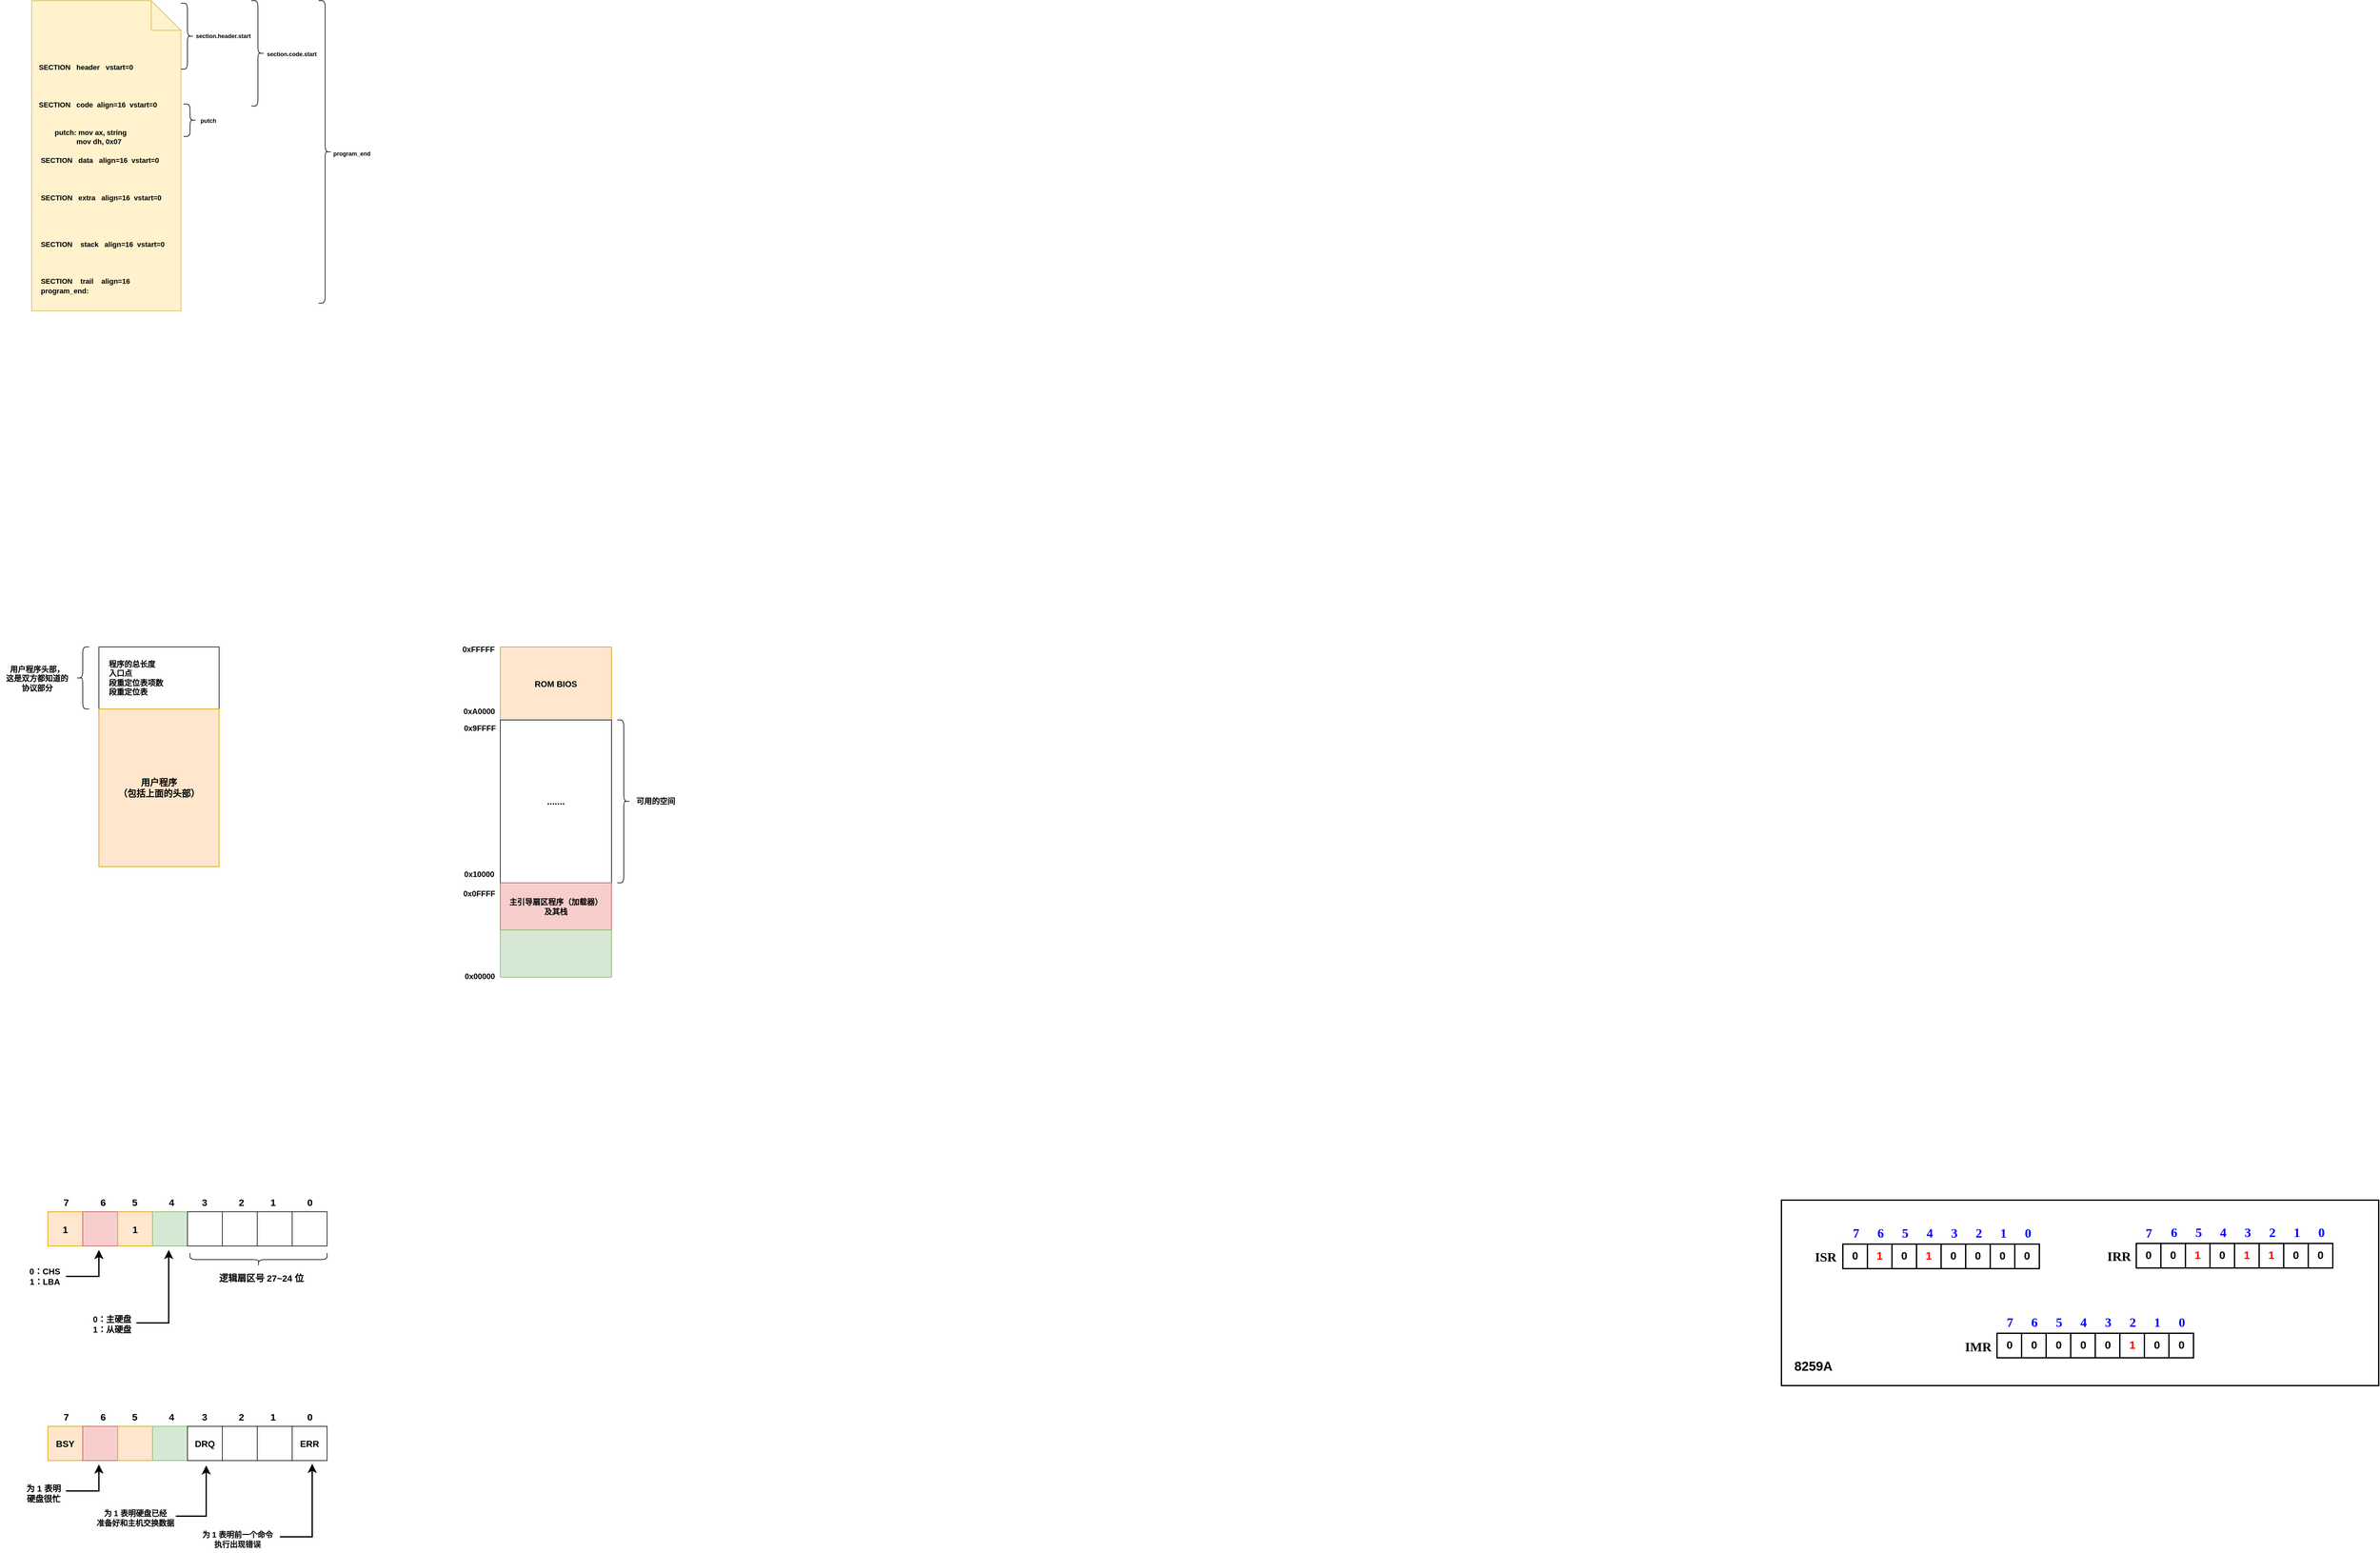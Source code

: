 <mxfile version="21.2.8" type="device">
  <diagram name="第 1 页" id="Pwoi8b4oFiyhX782Uqtp">
    <mxGraphModel dx="1105" dy="654" grid="0" gridSize="10" guides="1" tooltips="1" connect="1" arrows="1" fold="1" page="1" pageScale="1" pageWidth="5300" pageHeight="6000" math="0" shadow="0">
      <root>
        <mxCell id="0" />
        <mxCell id="1" parent="0" />
        <mxCell id="eU7qqHYA3062BNWfoqlt-1" value="&lt;b style=&quot;font-size: 11px;&quot;&gt;&lt;font style=&quot;font-size: 11px;&quot;&gt;&lt;br&gt;&amp;nbsp; &amp;nbsp; &amp;nbsp; &amp;nbsp;&lt;br&gt;&lt;br&gt;&amp;nbsp; &amp;nbsp;SECTION&amp;nbsp; &amp;nbsp;header&amp;nbsp; &amp;nbsp;vstart=0&lt;br&gt;&lt;br&gt;&amp;nbsp; &amp;nbsp; &amp;nbsp; &amp;nbsp; &amp;nbsp; &amp;nbsp; &amp;nbsp; &amp;nbsp; &amp;nbsp; &amp;nbsp; &amp;nbsp;&lt;br&gt;&lt;br&gt;&amp;nbsp; &amp;nbsp;SECTION&amp;nbsp; &amp;nbsp;code&amp;nbsp; align=16&amp;nbsp; vstart=0&amp;nbsp;&amp;nbsp;&lt;br&gt;&lt;br&gt;&amp;nbsp; &amp;nbsp;  &lt;br&gt; &amp;nbsp; &amp;nbsp; &amp;nbsp; &amp;nbsp; &amp;nbsp; &amp;nbsp;putch: mov ax, string&lt;br&gt;&amp;nbsp; &amp;nbsp; &amp;nbsp; &amp;nbsp; &amp;nbsp; &amp;nbsp; &amp;nbsp; &amp;nbsp; &amp;nbsp; &amp;nbsp; &amp;nbsp; mov dh, 0x07&lt;br&gt;&lt;br&gt;&amp;nbsp; &amp;nbsp; SECTION&amp;nbsp; &amp;nbsp;data&amp;nbsp; &amp;nbsp;align=16&amp;nbsp; vstart=0&lt;br&gt;&lt;br&gt;&lt;br&gt;&lt;br&gt;&amp;nbsp; &amp;nbsp; SECTION&amp;nbsp; &amp;nbsp;extra&amp;nbsp; &amp;nbsp;align=16&amp;nbsp; vstart=0&lt;br style=&quot;border-color: var(--border-color);&quot;&gt; &lt;br&gt; &amp;nbsp; &amp;nbsp;&lt;br&gt;&lt;br&gt;&lt;/font&gt;&lt;/b&gt;&lt;span style=&quot;white-space: pre; font-size: 11px;&quot;&gt;&lt;b&gt;&lt;font style=&quot;font-size: 11px;&quot;&gt;&lt;br&gt;    SECTION    stack   align=16  vstart=0&lt;br&gt; &lt;br&gt;&lt;br&gt;&lt;br&gt;    SECTION    trail    align=16&lt;br&gt;    program_end:&lt;/font&gt;&lt;/b&gt;&lt;br&gt;&lt;/span&gt;" style="shape=note2;boundedLbl=1;whiteSpace=wrap;html=1;size=46;verticalAlign=top;align=left;fillColor=#fff2cc;strokeColor=#d6b656;" parent="1" vertex="1">
          <mxGeometry x="238" y="171" width="231" height="480" as="geometry" />
        </mxCell>
        <mxCell id="eU7qqHYA3062BNWfoqlt-5" value="&lt;b&gt;&lt;font style=&quot;font-size: 9px;&quot;&gt;section.header.start&lt;/font&gt;&lt;/b&gt;" style="text;html=1;align=center;verticalAlign=middle;resizable=0;points=[];autosize=1;strokeColor=none;fillColor=none;" parent="1" vertex="1">
          <mxGeometry x="482" y="212" width="103" height="26" as="geometry" />
        </mxCell>
        <mxCell id="eU7qqHYA3062BNWfoqlt-8" value="&lt;b&gt;&lt;font style=&quot;font-size: 9px;&quot;&gt;section.code.start&lt;/font&gt;&lt;/b&gt;" style="text;html=1;align=center;verticalAlign=middle;resizable=0;points=[];autosize=1;strokeColor=none;fillColor=none;" parent="1" vertex="1">
          <mxGeometry x="592" y="240" width="95" height="26" as="geometry" />
        </mxCell>
        <mxCell id="eU7qqHYA3062BNWfoqlt-10" value="" style="shape=curlyBracket;whiteSpace=wrap;html=1;rounded=1;flipH=1;labelPosition=right;verticalLabelPosition=middle;align=left;verticalAlign=middle;" parent="1" vertex="1">
          <mxGeometry x="469" y="175" width="20" height="102" as="geometry" />
        </mxCell>
        <mxCell id="eU7qqHYA3062BNWfoqlt-11" value="" style="shape=curlyBracket;whiteSpace=wrap;html=1;rounded=1;flipH=1;labelPosition=right;verticalLabelPosition=middle;align=left;verticalAlign=middle;" parent="1" vertex="1">
          <mxGeometry x="578" y="171" width="20" height="163" as="geometry" />
        </mxCell>
        <mxCell id="eU7qqHYA3062BNWfoqlt-13" value="" style="shape=curlyBracket;whiteSpace=wrap;html=1;rounded=1;flipH=1;labelPosition=right;verticalLabelPosition=middle;align=left;verticalAlign=middle;" parent="1" vertex="1">
          <mxGeometry x="473" y="331" width="20" height="50" as="geometry" />
        </mxCell>
        <mxCell id="eU7qqHYA3062BNWfoqlt-14" value="&lt;b&gt;&lt;font style=&quot;font-size: 9px;&quot;&gt;putch&lt;/font&gt;&lt;/b&gt;" style="text;html=1;align=center;verticalAlign=middle;resizable=0;points=[];autosize=1;strokeColor=none;fillColor=none;" parent="1" vertex="1">
          <mxGeometry x="489" y="343" width="43" height="26" as="geometry" />
        </mxCell>
        <mxCell id="eU7qqHYA3062BNWfoqlt-15" value="" style="shape=curlyBracket;whiteSpace=wrap;html=1;rounded=1;flipH=1;labelPosition=right;verticalLabelPosition=middle;align=left;verticalAlign=middle;" parent="1" vertex="1">
          <mxGeometry x="682" y="171" width="20" height="468" as="geometry" />
        </mxCell>
        <mxCell id="eU7qqHYA3062BNWfoqlt-17" value="&lt;font style=&quot;font-size: 9px;&quot;&gt;&lt;b&gt;program_end&lt;/b&gt;&lt;/font&gt;" style="text;html=1;align=center;verticalAlign=middle;resizable=0;points=[];autosize=1;strokeColor=none;fillColor=none;" parent="1" vertex="1">
          <mxGeometry x="695" y="393.5" width="76" height="26" as="geometry" />
        </mxCell>
        <mxCell id="n-hH0kZuh-ACeAebBSYg-1" value="&lt;b&gt;&amp;nbsp; &amp;nbsp; 程序的总长度&lt;br&gt;&amp;nbsp; &amp;nbsp; 入口点&lt;br&gt;&amp;nbsp; &amp;nbsp; 段重定位表项数&lt;br&gt;&amp;nbsp; &amp;nbsp; 段重定位表&lt;/b&gt;" style="rounded=0;whiteSpace=wrap;html=1;align=left;" parent="1" vertex="1">
          <mxGeometry x="342" y="1171" width="186" height="96" as="geometry" />
        </mxCell>
        <mxCell id="n-hH0kZuh-ACeAebBSYg-2" value="&lt;b&gt;&lt;font style=&quot;font-size: 14px;&quot;&gt;用户程序&lt;br&gt;（包括上面的头部）&lt;/font&gt;&lt;/b&gt;" style="rounded=0;whiteSpace=wrap;html=1;fillColor=#ffe6cc;strokeColor=#d79b00;" parent="1" vertex="1">
          <mxGeometry x="342" y="1267" width="186" height="244" as="geometry" />
        </mxCell>
        <mxCell id="n-hH0kZuh-ACeAebBSYg-3" value="" style="shape=curlyBracket;whiteSpace=wrap;html=1;rounded=1;labelPosition=left;verticalLabelPosition=middle;align=right;verticalAlign=middle;" parent="1" vertex="1">
          <mxGeometry x="307" y="1171" width="20" height="96" as="geometry" />
        </mxCell>
        <mxCell id="n-hH0kZuh-ACeAebBSYg-4" value="&lt;b&gt;&lt;font face=&quot;Lucida Console&quot;&gt;用户程序头部，&lt;br&gt;这是双方都知道的&lt;br&gt;协议部分&lt;/font&gt;&lt;/b&gt;" style="text;html=1;align=center;verticalAlign=middle;resizable=0;points=[];autosize=1;strokeColor=none;fillColor=none;" parent="1" vertex="1">
          <mxGeometry x="189" y="1190.5" width="114" height="58" as="geometry" />
        </mxCell>
        <mxCell id="n-hH0kZuh-ACeAebBSYg-5" value="&lt;b&gt;&lt;font style=&quot;font-size: 13px;&quot;&gt;ROM BIOS&lt;/font&gt;&lt;/b&gt;" style="rounded=0;whiteSpace=wrap;html=1;fillColor=#ffe6cc;strokeColor=#d79b00;" parent="1" vertex="1">
          <mxGeometry x="963" y="1171" width="172" height="113" as="geometry" />
        </mxCell>
        <mxCell id="n-hH0kZuh-ACeAebBSYg-6" value="&lt;b&gt;&lt;font style=&quot;font-size: 14px;&quot;&gt;.......&lt;/font&gt;&lt;/b&gt;" style="rounded=0;whiteSpace=wrap;html=1;" parent="1" vertex="1">
          <mxGeometry x="963" y="1284" width="172" height="252" as="geometry" />
        </mxCell>
        <mxCell id="n-hH0kZuh-ACeAebBSYg-7" value="&lt;b&gt;主引导扇区程序（加载器）&lt;br&gt;及其栈&lt;/b&gt;" style="rounded=0;whiteSpace=wrap;html=1;fillColor=#f8cecc;strokeColor=#b85450;" parent="1" vertex="1">
          <mxGeometry x="963" y="1536" width="172" height="73" as="geometry" />
        </mxCell>
        <mxCell id="n-hH0kZuh-ACeAebBSYg-8" value="" style="rounded=0;whiteSpace=wrap;html=1;fillColor=#d5e8d4;strokeColor=#82b366;" parent="1" vertex="1">
          <mxGeometry x="963" y="1609" width="172" height="73" as="geometry" />
        </mxCell>
        <mxCell id="n-hH0kZuh-ACeAebBSYg-9" value="&lt;b&gt;0x00000&lt;/b&gt;" style="text;html=1;align=center;verticalAlign=middle;resizable=0;points=[];autosize=1;strokeColor=none;fillColor=none;" parent="1" vertex="1">
          <mxGeometry x="898" y="1668" width="65" height="26" as="geometry" />
        </mxCell>
        <mxCell id="n-hH0kZuh-ACeAebBSYg-10" value="&lt;b&gt;0x0FFFF&lt;/b&gt;" style="text;html=1;align=center;verticalAlign=middle;resizable=0;points=[];autosize=1;strokeColor=none;fillColor=none;" parent="1" vertex="1">
          <mxGeometry x="896" y="1540" width="67" height="26" as="geometry" />
        </mxCell>
        <mxCell id="n-hH0kZuh-ACeAebBSYg-11" value="" style="shape=curlyBracket;whiteSpace=wrap;html=1;rounded=1;flipH=1;labelPosition=right;verticalLabelPosition=middle;align=left;verticalAlign=middle;" parent="1" vertex="1">
          <mxGeometry x="1144" y="1284" width="20" height="252" as="geometry" />
        </mxCell>
        <mxCell id="n-hH0kZuh-ACeAebBSYg-13" value="&lt;b&gt;可用的空间&lt;/b&gt;" style="text;html=1;align=center;verticalAlign=middle;resizable=0;points=[];autosize=1;strokeColor=none;fillColor=none;" parent="1" vertex="1">
          <mxGeometry x="1164" y="1397" width="78" height="26" as="geometry" />
        </mxCell>
        <mxCell id="n-hH0kZuh-ACeAebBSYg-14" value="&lt;b&gt;0x10000&lt;/b&gt;" style="text;html=1;align=center;verticalAlign=middle;resizable=0;points=[];autosize=1;strokeColor=none;fillColor=none;" parent="1" vertex="1">
          <mxGeometry x="897" y="1510" width="65" height="26" as="geometry" />
        </mxCell>
        <mxCell id="n-hH0kZuh-ACeAebBSYg-15" value="&lt;b&gt;0x9FFFF&lt;/b&gt;" style="text;html=1;align=center;verticalAlign=middle;resizable=0;points=[];autosize=1;strokeColor=none;fillColor=none;" parent="1" vertex="1">
          <mxGeometry x="897" y="1284" width="67" height="26" as="geometry" />
        </mxCell>
        <mxCell id="n-hH0kZuh-ACeAebBSYg-16" value="&lt;b&gt;0xA0000&lt;/b&gt;" style="text;html=1;align=center;verticalAlign=middle;resizable=0;points=[];autosize=1;strokeColor=none;fillColor=none;" parent="1" vertex="1">
          <mxGeometry x="896" y="1258" width="67" height="26" as="geometry" />
        </mxCell>
        <mxCell id="n-hH0kZuh-ACeAebBSYg-17" value="&lt;b&gt;0xFFFFF&lt;/b&gt;" style="text;html=1;align=center;verticalAlign=middle;resizable=0;points=[];autosize=1;strokeColor=none;fillColor=none;" parent="1" vertex="1">
          <mxGeometry x="895" y="1162" width="68" height="26" as="geometry" />
        </mxCell>
        <mxCell id="fDIzVZO8pv_HRBV_HdrS-1" value="&lt;font style=&quot;font-size: 15px;&quot;&gt;&lt;b&gt;1&lt;/b&gt;&lt;/font&gt;" style="rounded=0;whiteSpace=wrap;html=1;fillColor=#ffe6cc;strokeColor=#d79b00;" parent="1" vertex="1">
          <mxGeometry x="263" y="2045" width="54" height="53" as="geometry" />
        </mxCell>
        <mxCell id="fDIzVZO8pv_HRBV_HdrS-2" value="" style="rounded=0;whiteSpace=wrap;html=1;fillColor=#f8cecc;strokeColor=#b85450;" parent="1" vertex="1">
          <mxGeometry x="317" y="2045" width="54" height="53" as="geometry" />
        </mxCell>
        <mxCell id="fDIzVZO8pv_HRBV_HdrS-3" value="&lt;font style=&quot;font-size: 15px;&quot;&gt;&lt;b&gt;1&lt;/b&gt;&lt;/font&gt;" style="rounded=0;whiteSpace=wrap;html=1;fillColor=#ffe6cc;strokeColor=#d79b00;" parent="1" vertex="1">
          <mxGeometry x="371" y="2045" width="54" height="53" as="geometry" />
        </mxCell>
        <mxCell id="fDIzVZO8pv_HRBV_HdrS-4" value="" style="rounded=0;whiteSpace=wrap;html=1;fillColor=#d5e8d4;strokeColor=#82b366;" parent="1" vertex="1">
          <mxGeometry x="425" y="2045" width="54" height="53" as="geometry" />
        </mxCell>
        <mxCell id="fDIzVZO8pv_HRBV_HdrS-5" value="" style="rounded=0;whiteSpace=wrap;html=1;" parent="1" vertex="1">
          <mxGeometry x="479" y="2045" width="54" height="53" as="geometry" />
        </mxCell>
        <mxCell id="fDIzVZO8pv_HRBV_HdrS-6" value="" style="rounded=0;whiteSpace=wrap;html=1;" parent="1" vertex="1">
          <mxGeometry x="533" y="2045" width="54" height="53" as="geometry" />
        </mxCell>
        <mxCell id="fDIzVZO8pv_HRBV_HdrS-7" value="" style="rounded=0;whiteSpace=wrap;html=1;" parent="1" vertex="1">
          <mxGeometry x="587" y="2045" width="54" height="53" as="geometry" />
        </mxCell>
        <mxCell id="fDIzVZO8pv_HRBV_HdrS-8" value="" style="rounded=0;whiteSpace=wrap;html=1;" parent="1" vertex="1">
          <mxGeometry x="641" y="2045" width="54" height="53" as="geometry" />
        </mxCell>
        <mxCell id="fDIzVZO8pv_HRBV_HdrS-9" value="&lt;b&gt;&lt;font style=&quot;font-size: 15px;&quot;&gt;0&lt;/font&gt;&lt;/b&gt;" style="text;html=1;align=center;verticalAlign=middle;resizable=0;points=[];autosize=1;strokeColor=none;fillColor=none;" parent="1" vertex="1">
          <mxGeometry x="655" y="2015" width="26" height="30" as="geometry" />
        </mxCell>
        <mxCell id="fDIzVZO8pv_HRBV_HdrS-10" value="&lt;b&gt;&lt;font style=&quot;font-size: 15px;&quot;&gt;1&lt;/font&gt;&lt;/b&gt;" style="text;html=1;align=center;verticalAlign=middle;resizable=0;points=[];autosize=1;strokeColor=none;fillColor=none;" parent="1" vertex="1">
          <mxGeometry x="598" y="2015" width="26" height="30" as="geometry" />
        </mxCell>
        <mxCell id="fDIzVZO8pv_HRBV_HdrS-11" value="&lt;b&gt;&lt;font style=&quot;font-size: 15px;&quot;&gt;2&lt;/font&gt;&lt;/b&gt;" style="text;html=1;align=center;verticalAlign=middle;resizable=0;points=[];autosize=1;strokeColor=none;fillColor=none;" parent="1" vertex="1">
          <mxGeometry x="549" y="2015" width="26" height="30" as="geometry" />
        </mxCell>
        <mxCell id="fDIzVZO8pv_HRBV_HdrS-12" value="&lt;b&gt;&lt;font style=&quot;font-size: 15px;&quot;&gt;3&lt;/font&gt;&lt;/b&gt;" style="text;html=1;align=center;verticalAlign=middle;resizable=0;points=[];autosize=1;strokeColor=none;fillColor=none;" parent="1" vertex="1">
          <mxGeometry x="492" y="2015" width="26" height="30" as="geometry" />
        </mxCell>
        <mxCell id="fDIzVZO8pv_HRBV_HdrS-13" value="&lt;b&gt;&lt;font style=&quot;font-size: 15px;&quot;&gt;4&lt;/font&gt;&lt;/b&gt;" style="text;html=1;align=center;verticalAlign=middle;resizable=0;points=[];autosize=1;strokeColor=none;fillColor=none;" parent="1" vertex="1">
          <mxGeometry x="441" y="2015" width="26" height="30" as="geometry" />
        </mxCell>
        <mxCell id="fDIzVZO8pv_HRBV_HdrS-14" value="&lt;b&gt;&lt;font style=&quot;font-size: 15px;&quot;&gt;5&lt;/font&gt;&lt;/b&gt;" style="text;html=1;align=center;verticalAlign=middle;resizable=0;points=[];autosize=1;strokeColor=none;fillColor=none;" parent="1" vertex="1">
          <mxGeometry x="384" y="2015" width="26" height="30" as="geometry" />
        </mxCell>
        <mxCell id="fDIzVZO8pv_HRBV_HdrS-15" value="&lt;b&gt;&lt;font style=&quot;font-size: 15px;&quot;&gt;6&lt;/font&gt;&lt;/b&gt;" style="text;html=1;align=center;verticalAlign=middle;resizable=0;points=[];autosize=1;strokeColor=none;fillColor=none;" parent="1" vertex="1">
          <mxGeometry x="335" y="2015" width="26" height="30" as="geometry" />
        </mxCell>
        <mxCell id="fDIzVZO8pv_HRBV_HdrS-16" value="&lt;b&gt;&lt;font style=&quot;font-size: 15px;&quot;&gt;7&lt;/font&gt;&lt;/b&gt;" style="text;html=1;align=center;verticalAlign=middle;resizable=0;points=[];autosize=1;strokeColor=none;fillColor=none;" parent="1" vertex="1">
          <mxGeometry x="278" y="2015" width="26" height="30" as="geometry" />
        </mxCell>
        <mxCell id="fDIzVZO8pv_HRBV_HdrS-18" value="" style="shape=curlyBracket;whiteSpace=wrap;html=1;rounded=1;flipH=1;labelPosition=right;verticalLabelPosition=middle;align=left;verticalAlign=middle;rotation=90;" parent="1" vertex="1">
          <mxGeometry x="579" y="2013" width="20" height="212" as="geometry" />
        </mxCell>
        <mxCell id="fDIzVZO8pv_HRBV_HdrS-19" value="&lt;b&gt;&lt;font style=&quot;font-size: 14px;&quot;&gt;逻辑扇区号 27~24 位&lt;/font&gt;&lt;/b&gt;" style="text;html=1;align=center;verticalAlign=middle;resizable=0;points=[];autosize=1;strokeColor=none;fillColor=none;" parent="1" vertex="1">
          <mxGeometry x="518" y="2133" width="149" height="29" as="geometry" />
        </mxCell>
        <mxCell id="fDIzVZO8pv_HRBV_HdrS-20" value="" style="edgeStyle=segmentEdgeStyle;endArrow=classic;html=1;curved=0;rounded=0;endSize=8;startSize=8;fontSize=15;strokeWidth=2;" parent="1" edge="1">
          <mxGeometry width="50" height="50" relative="1" as="geometry">
            <mxPoint x="292" y="2146" as="sourcePoint" />
            <mxPoint x="342" y="2104" as="targetPoint" />
            <Array as="points">
              <mxPoint x="292" y="2145" />
              <mxPoint x="342" y="2145" />
            </Array>
          </mxGeometry>
        </mxCell>
        <mxCell id="fDIzVZO8pv_HRBV_HdrS-22" value="&lt;b style=&quot;font-size: 13px;&quot;&gt;0：CHS&lt;br&gt;1：LBA&lt;/b&gt;" style="text;html=1;align=center;verticalAlign=middle;resizable=0;points=[];autosize=1;strokeColor=none;fillColor=none;" parent="1" vertex="1">
          <mxGeometry x="225" y="2123" width="66" height="43" as="geometry" />
        </mxCell>
        <mxCell id="fDIzVZO8pv_HRBV_HdrS-23" value="" style="edgeStyle=segmentEdgeStyle;endArrow=classic;html=1;curved=0;rounded=0;endSize=8;startSize=8;fontSize=15;strokeWidth=2;" parent="1" edge="1">
          <mxGeometry width="50" height="50" relative="1" as="geometry">
            <mxPoint x="400" y="2217" as="sourcePoint" />
            <mxPoint x="450" y="2104" as="targetPoint" />
            <Array as="points">
              <mxPoint x="400" y="2217" />
              <mxPoint x="450" y="2217" />
            </Array>
          </mxGeometry>
        </mxCell>
        <mxCell id="fDIzVZO8pv_HRBV_HdrS-24" value="&lt;b style=&quot;font-size: 13px;&quot;&gt;0：主硬盘&lt;br&gt;1：从硬盘&lt;/b&gt;" style="text;html=1;align=center;verticalAlign=middle;resizable=0;points=[];autosize=1;strokeColor=none;fillColor=none;" parent="1" vertex="1">
          <mxGeometry x="323" y="2197" width="77" height="43" as="geometry" />
        </mxCell>
        <mxCell id="fDIzVZO8pv_HRBV_HdrS-25" value="&lt;b style=&quot;&quot;&gt;&lt;font style=&quot;font-size: 14px;&quot;&gt;BSY&lt;/font&gt;&lt;/b&gt;" style="rounded=0;whiteSpace=wrap;html=1;fillColor=#ffe6cc;strokeColor=#d79b00;" parent="1" vertex="1">
          <mxGeometry x="263" y="2377" width="54" height="53" as="geometry" />
        </mxCell>
        <mxCell id="fDIzVZO8pv_HRBV_HdrS-26" value="" style="rounded=0;whiteSpace=wrap;html=1;fillColor=#f8cecc;strokeColor=#b85450;" parent="1" vertex="1">
          <mxGeometry x="317" y="2377" width="54" height="53" as="geometry" />
        </mxCell>
        <mxCell id="fDIzVZO8pv_HRBV_HdrS-27" value="" style="rounded=0;whiteSpace=wrap;html=1;fillColor=#ffe6cc;strokeColor=#d79b00;" parent="1" vertex="1">
          <mxGeometry x="371" y="2377" width="54" height="53" as="geometry" />
        </mxCell>
        <mxCell id="fDIzVZO8pv_HRBV_HdrS-28" value="" style="rounded=0;whiteSpace=wrap;html=1;fillColor=#d5e8d4;strokeColor=#82b366;" parent="1" vertex="1">
          <mxGeometry x="425" y="2377" width="54" height="53" as="geometry" />
        </mxCell>
        <mxCell id="fDIzVZO8pv_HRBV_HdrS-29" value="&lt;font size=&quot;1&quot; style=&quot;&quot;&gt;&lt;b style=&quot;font-size: 14px;&quot;&gt;DRQ&lt;/b&gt;&lt;/font&gt;" style="rounded=0;whiteSpace=wrap;html=1;" parent="1" vertex="1">
          <mxGeometry x="479" y="2377" width="54" height="53" as="geometry" />
        </mxCell>
        <mxCell id="fDIzVZO8pv_HRBV_HdrS-30" value="" style="rounded=0;whiteSpace=wrap;html=1;" parent="1" vertex="1">
          <mxGeometry x="533" y="2377" width="54" height="53" as="geometry" />
        </mxCell>
        <mxCell id="fDIzVZO8pv_HRBV_HdrS-31" value="" style="rounded=0;whiteSpace=wrap;html=1;" parent="1" vertex="1">
          <mxGeometry x="587" y="2377" width="54" height="53" as="geometry" />
        </mxCell>
        <mxCell id="fDIzVZO8pv_HRBV_HdrS-32" value="&lt;b&gt;&lt;font style=&quot;font-size: 14px;&quot;&gt;ERR&lt;/font&gt;&lt;/b&gt;" style="rounded=0;whiteSpace=wrap;html=1;" parent="1" vertex="1">
          <mxGeometry x="641" y="2377" width="54" height="53" as="geometry" />
        </mxCell>
        <mxCell id="fDIzVZO8pv_HRBV_HdrS-33" value="&lt;b&gt;&lt;font style=&quot;font-size: 15px;&quot;&gt;0&lt;/font&gt;&lt;/b&gt;" style="text;html=1;align=center;verticalAlign=middle;resizable=0;points=[];autosize=1;strokeColor=none;fillColor=none;" parent="1" vertex="1">
          <mxGeometry x="655" y="2347" width="26" height="30" as="geometry" />
        </mxCell>
        <mxCell id="fDIzVZO8pv_HRBV_HdrS-34" value="&lt;b&gt;&lt;font style=&quot;font-size: 15px;&quot;&gt;1&lt;/font&gt;&lt;/b&gt;" style="text;html=1;align=center;verticalAlign=middle;resizable=0;points=[];autosize=1;strokeColor=none;fillColor=none;" parent="1" vertex="1">
          <mxGeometry x="598" y="2347" width="26" height="30" as="geometry" />
        </mxCell>
        <mxCell id="fDIzVZO8pv_HRBV_HdrS-35" value="&lt;b&gt;&lt;font style=&quot;font-size: 15px;&quot;&gt;2&lt;/font&gt;&lt;/b&gt;" style="text;html=1;align=center;verticalAlign=middle;resizable=0;points=[];autosize=1;strokeColor=none;fillColor=none;" parent="1" vertex="1">
          <mxGeometry x="549" y="2347" width="26" height="30" as="geometry" />
        </mxCell>
        <mxCell id="fDIzVZO8pv_HRBV_HdrS-36" value="&lt;b&gt;&lt;font style=&quot;font-size: 15px;&quot;&gt;3&lt;/font&gt;&lt;/b&gt;" style="text;html=1;align=center;verticalAlign=middle;resizable=0;points=[];autosize=1;strokeColor=none;fillColor=none;" parent="1" vertex="1">
          <mxGeometry x="492" y="2347" width="26" height="30" as="geometry" />
        </mxCell>
        <mxCell id="fDIzVZO8pv_HRBV_HdrS-37" value="&lt;b&gt;&lt;font style=&quot;font-size: 15px;&quot;&gt;4&lt;/font&gt;&lt;/b&gt;" style="text;html=1;align=center;verticalAlign=middle;resizable=0;points=[];autosize=1;strokeColor=none;fillColor=none;" parent="1" vertex="1">
          <mxGeometry x="441" y="2347" width="26" height="30" as="geometry" />
        </mxCell>
        <mxCell id="fDIzVZO8pv_HRBV_HdrS-38" value="&lt;b&gt;&lt;font style=&quot;font-size: 15px;&quot;&gt;5&lt;/font&gt;&lt;/b&gt;" style="text;html=1;align=center;verticalAlign=middle;resizable=0;points=[];autosize=1;strokeColor=none;fillColor=none;" parent="1" vertex="1">
          <mxGeometry x="384" y="2347" width="26" height="30" as="geometry" />
        </mxCell>
        <mxCell id="fDIzVZO8pv_HRBV_HdrS-39" value="&lt;b&gt;&lt;font style=&quot;font-size: 15px;&quot;&gt;6&lt;/font&gt;&lt;/b&gt;" style="text;html=1;align=center;verticalAlign=middle;resizable=0;points=[];autosize=1;strokeColor=none;fillColor=none;" parent="1" vertex="1">
          <mxGeometry x="335" y="2347" width="26" height="30" as="geometry" />
        </mxCell>
        <mxCell id="fDIzVZO8pv_HRBV_HdrS-40" value="&lt;b&gt;&lt;font style=&quot;font-size: 15px;&quot;&gt;7&lt;/font&gt;&lt;/b&gt;" style="text;html=1;align=center;verticalAlign=middle;resizable=0;points=[];autosize=1;strokeColor=none;fillColor=none;" parent="1" vertex="1">
          <mxGeometry x="278" y="2347" width="26" height="30" as="geometry" />
        </mxCell>
        <mxCell id="fDIzVZO8pv_HRBV_HdrS-43" value="" style="edgeStyle=segmentEdgeStyle;endArrow=classic;html=1;curved=0;rounded=0;endSize=8;startSize=8;fontSize=15;strokeWidth=2;" parent="1" edge="1">
          <mxGeometry width="50" height="50" relative="1" as="geometry">
            <mxPoint x="292" y="2478" as="sourcePoint" />
            <mxPoint x="342" y="2436" as="targetPoint" />
            <Array as="points">
              <mxPoint x="292" y="2477" />
              <mxPoint x="342" y="2477" />
            </Array>
          </mxGeometry>
        </mxCell>
        <mxCell id="fDIzVZO8pv_HRBV_HdrS-44" value="&lt;b style=&quot;font-size: 13px;&quot;&gt;为 1 表明&lt;br&gt;硬盘很忙&lt;br&gt;&lt;/b&gt;" style="text;html=1;align=center;verticalAlign=middle;resizable=0;points=[];autosize=1;strokeColor=none;fillColor=none;" parent="1" vertex="1">
          <mxGeometry x="220" y="2459" width="71" height="43" as="geometry" />
        </mxCell>
        <mxCell id="fDIzVZO8pv_HRBV_HdrS-45" value="" style="edgeStyle=segmentEdgeStyle;endArrow=classic;html=1;curved=0;rounded=0;endSize=8;startSize=8;fontSize=15;strokeWidth=2;" parent="1" edge="1">
          <mxGeometry width="50" height="50" relative="1" as="geometry">
            <mxPoint x="622" y="2548" as="sourcePoint" />
            <mxPoint x="672" y="2435" as="targetPoint" />
            <Array as="points">
              <mxPoint x="622" y="2548" />
              <mxPoint x="672" y="2548" />
            </Array>
          </mxGeometry>
        </mxCell>
        <mxCell id="fDIzVZO8pv_HRBV_HdrS-46" value="&lt;b style=&quot;&quot;&gt;&lt;font style=&quot;font-size: 12px;&quot;&gt;为 1 表明前一个命令&lt;br&gt;执行出现错误&lt;/font&gt;&lt;br&gt;&lt;/b&gt;" style="text;html=1;align=center;verticalAlign=middle;resizable=0;points=[];autosize=1;strokeColor=none;fillColor=none;" parent="1" vertex="1">
          <mxGeometry x="492" y="2531" width="127" height="41" as="geometry" />
        </mxCell>
        <mxCell id="fDIzVZO8pv_HRBV_HdrS-47" value="" style="edgeStyle=segmentEdgeStyle;endArrow=classic;html=1;curved=0;rounded=0;endSize=8;startSize=8;fontSize=15;strokeWidth=2;" parent="1" edge="1">
          <mxGeometry width="50" height="50" relative="1" as="geometry">
            <mxPoint x="461" y="2516" as="sourcePoint" />
            <mxPoint x="508" y="2437.5" as="targetPoint" />
            <Array as="points">
              <mxPoint x="461" y="2516" />
              <mxPoint x="508" y="2516" />
            </Array>
          </mxGeometry>
        </mxCell>
        <mxCell id="fDIzVZO8pv_HRBV_HdrS-48" value="&lt;b style=&quot;&quot;&gt;&lt;font style=&quot;font-size: 12px;&quot;&gt;为 1 表明硬盘已经&lt;br&gt;准备好和主机交换数据&lt;/font&gt;&lt;br&gt;&lt;/b&gt;" style="text;html=1;align=center;verticalAlign=middle;resizable=0;points=[];autosize=1;strokeColor=none;fillColor=none;" parent="1" vertex="1">
          <mxGeometry x="328.5" y="2498" width="138" height="41" as="geometry" />
        </mxCell>
        <mxCell id="OUIGfnERuUNGmbplcGcp-1" value="" style="rounded=0;whiteSpace=wrap;html=1;strokeWidth=2;" vertex="1" parent="1">
          <mxGeometry x="2945" y="2027" width="924" height="287" as="geometry" />
        </mxCell>
        <mxCell id="OUIGfnERuUNGmbplcGcp-2" value="&lt;b&gt;&lt;font style=&quot;font-size: 20px;&quot;&gt;8259A&lt;/font&gt;&lt;/b&gt;" style="text;html=1;align=center;verticalAlign=middle;resizable=0;points=[];autosize=1;strokeColor=none;fillColor=none;" vertex="1" parent="1">
          <mxGeometry x="2955" y="2265" width="77" height="36" as="geometry" />
        </mxCell>
        <mxCell id="OUIGfnERuUNGmbplcGcp-4" value="&lt;b style=&quot;border-color: var(--border-color); font-size: 17px;&quot;&gt;0&lt;/b&gt;" style="rounded=0;whiteSpace=wrap;html=1;strokeWidth=2;" vertex="1" parent="1">
          <mxGeometry x="3040" y="2095" width="38" height="38" as="geometry" />
        </mxCell>
        <mxCell id="OUIGfnERuUNGmbplcGcp-5" value="&lt;b style=&quot;border-color: var(--border-color); font-size: 17px;&quot;&gt;&lt;font style=&quot;border-color: var(--border-color);&quot; color=&quot;#ff0000&quot;&gt;1&lt;/font&gt;&lt;/b&gt;" style="rounded=0;whiteSpace=wrap;html=1;strokeWidth=2;" vertex="1" parent="1">
          <mxGeometry x="3078" y="2095" width="38" height="38" as="geometry" />
        </mxCell>
        <mxCell id="OUIGfnERuUNGmbplcGcp-6" value="&lt;b style=&quot;border-color: var(--border-color); font-size: 17px;&quot;&gt;0&lt;/b&gt;" style="rounded=0;whiteSpace=wrap;html=1;strokeWidth=2;" vertex="1" parent="1">
          <mxGeometry x="3116" y="2095" width="38" height="38" as="geometry" />
        </mxCell>
        <mxCell id="OUIGfnERuUNGmbplcGcp-7" value="&lt;span style=&quot;font-size: 17px;&quot;&gt;&lt;b&gt;&lt;font color=&quot;#ff0000&quot;&gt;1&lt;/font&gt;&lt;/b&gt;&lt;/span&gt;" style="rounded=0;whiteSpace=wrap;html=1;strokeWidth=2;" vertex="1" parent="1">
          <mxGeometry x="3154" y="2095" width="38" height="38" as="geometry" />
        </mxCell>
        <mxCell id="OUIGfnERuUNGmbplcGcp-8" value="&lt;b style=&quot;border-color: var(--border-color); font-size: 17px;&quot;&gt;0&lt;/b&gt;" style="rounded=0;whiteSpace=wrap;html=1;strokeWidth=2;" vertex="1" parent="1">
          <mxGeometry x="3192" y="2095" width="38" height="38" as="geometry" />
        </mxCell>
        <mxCell id="OUIGfnERuUNGmbplcGcp-9" value="&lt;b style=&quot;border-color: var(--border-color); font-size: 17px;&quot;&gt;0&lt;/b&gt;" style="rounded=0;whiteSpace=wrap;html=1;strokeWidth=2;" vertex="1" parent="1">
          <mxGeometry x="3230" y="2095" width="38" height="38" as="geometry" />
        </mxCell>
        <mxCell id="OUIGfnERuUNGmbplcGcp-10" value="&lt;b style=&quot;border-color: var(--border-color); font-size: 17px;&quot;&gt;0&lt;/b&gt;" style="rounded=0;whiteSpace=wrap;html=1;strokeWidth=2;" vertex="1" parent="1">
          <mxGeometry x="3268" y="2095" width="38" height="38" as="geometry" />
        </mxCell>
        <mxCell id="OUIGfnERuUNGmbplcGcp-11" value="&lt;font style=&quot;font-size: 17px;&quot;&gt;&lt;b&gt;0&lt;/b&gt;&lt;/font&gt;" style="rounded=0;whiteSpace=wrap;html=1;strokeWidth=2;" vertex="1" parent="1">
          <mxGeometry x="3306" y="2095" width="38" height="38" as="geometry" />
        </mxCell>
        <mxCell id="OUIGfnERuUNGmbplcGcp-12" value="&lt;font size=&quot;1&quot; color=&quot;#0000ff&quot; style=&quot;&quot;&gt;&lt;b style=&quot;font-size: 20px;&quot;&gt;0&lt;/b&gt;&lt;/font&gt;" style="text;html=1;align=center;verticalAlign=middle;resizable=0;points=[];autosize=1;strokeColor=none;fillColor=none;fontFamily=Times New Roman;" vertex="1" parent="1">
          <mxGeometry x="3311.5" y="2059" width="28" height="36" as="geometry" />
        </mxCell>
        <mxCell id="OUIGfnERuUNGmbplcGcp-13" value="&lt;font size=&quot;1&quot; color=&quot;#0000ff&quot; style=&quot;&quot;&gt;&lt;b style=&quot;font-size: 20px;&quot;&gt;1&lt;/b&gt;&lt;/font&gt;" style="text;html=1;align=center;verticalAlign=middle;resizable=0;points=[];autosize=1;strokeColor=none;fillColor=none;fontFamily=Times New Roman;" vertex="1" parent="1">
          <mxGeometry x="3273.5" y="2059" width="28" height="36" as="geometry" />
        </mxCell>
        <mxCell id="OUIGfnERuUNGmbplcGcp-14" value="&lt;font size=&quot;1&quot; color=&quot;#0000ff&quot; style=&quot;&quot;&gt;&lt;b style=&quot;font-size: 20px;&quot;&gt;3&lt;/b&gt;&lt;/font&gt;" style="text;html=1;align=center;verticalAlign=middle;resizable=0;points=[];autosize=1;strokeColor=none;fillColor=none;fontFamily=Times New Roman;" vertex="1" parent="1">
          <mxGeometry x="3197.5" y="2059" width="28" height="36" as="geometry" />
        </mxCell>
        <mxCell id="OUIGfnERuUNGmbplcGcp-15" value="&lt;font size=&quot;1&quot; color=&quot;#0000ff&quot; style=&quot;&quot;&gt;&lt;b style=&quot;font-size: 20px;&quot;&gt;2&lt;/b&gt;&lt;/font&gt;" style="text;html=1;align=center;verticalAlign=middle;resizable=0;points=[];autosize=1;strokeColor=none;fillColor=none;fontFamily=Times New Roman;" vertex="1" parent="1">
          <mxGeometry x="3235.5" y="2059" width="28" height="36" as="geometry" />
        </mxCell>
        <mxCell id="OUIGfnERuUNGmbplcGcp-16" value="&lt;font size=&quot;1&quot; color=&quot;#0000ff&quot; style=&quot;&quot;&gt;&lt;b style=&quot;font-size: 20px;&quot;&gt;4&lt;/b&gt;&lt;/font&gt;" style="text;html=1;align=center;verticalAlign=middle;resizable=0;points=[];autosize=1;strokeColor=none;fillColor=none;fontFamily=Times New Roman;" vertex="1" parent="1">
          <mxGeometry x="3159.5" y="2059" width="28" height="36" as="geometry" />
        </mxCell>
        <mxCell id="OUIGfnERuUNGmbplcGcp-17" value="&lt;font size=&quot;1&quot; color=&quot;#0000ff&quot; style=&quot;&quot;&gt;&lt;b style=&quot;font-size: 20px;&quot;&gt;5&lt;/b&gt;&lt;/font&gt;" style="text;html=1;align=center;verticalAlign=middle;resizable=0;points=[];autosize=1;strokeColor=none;fillColor=none;fontFamily=Times New Roman;" vertex="1" parent="1">
          <mxGeometry x="3121.5" y="2059" width="28" height="36" as="geometry" />
        </mxCell>
        <mxCell id="OUIGfnERuUNGmbplcGcp-18" value="&lt;font size=&quot;1&quot; color=&quot;#0000ff&quot; style=&quot;&quot;&gt;&lt;b style=&quot;font-size: 20px;&quot;&gt;6&lt;/b&gt;&lt;/font&gt;" style="text;html=1;align=center;verticalAlign=middle;resizable=0;points=[];autosize=1;strokeColor=none;fillColor=none;fontFamily=Times New Roman;" vertex="1" parent="1">
          <mxGeometry x="3083.5" y="2059" width="28" height="36" as="geometry" />
        </mxCell>
        <mxCell id="OUIGfnERuUNGmbplcGcp-19" value="&lt;font size=&quot;1&quot; color=&quot;#0000ff&quot; style=&quot;&quot;&gt;&lt;b style=&quot;font-size: 20px;&quot;&gt;7&lt;/b&gt;&lt;/font&gt;" style="text;html=1;align=center;verticalAlign=middle;resizable=0;points=[];autosize=1;strokeColor=none;fillColor=none;fontFamily=Times New Roman;" vertex="1" parent="1">
          <mxGeometry x="3045.5" y="2059" width="28" height="36" as="geometry" />
        </mxCell>
        <mxCell id="OUIGfnERuUNGmbplcGcp-20" value="&lt;span style=&quot;font-size: 20px;&quot;&gt;&lt;b&gt;&lt;font face=&quot;Times New Roman&quot;&gt;ISR&lt;/font&gt;&lt;/b&gt;&lt;/span&gt;" style="text;html=1;align=center;verticalAlign=middle;resizable=0;points=[];autosize=1;strokeColor=none;fillColor=none;" vertex="1" parent="1">
          <mxGeometry x="2987" y="2095" width="51" height="37" as="geometry" />
        </mxCell>
        <mxCell id="OUIGfnERuUNGmbplcGcp-22" value="&lt;b style=&quot;border-color: var(--border-color); font-size: 17px;&quot;&gt;0&lt;/b&gt;" style="rounded=0;whiteSpace=wrap;html=1;strokeWidth=2;" vertex="1" parent="1">
          <mxGeometry x="3494" y="2094" width="38" height="38" as="geometry" />
        </mxCell>
        <mxCell id="OUIGfnERuUNGmbplcGcp-23" value="&lt;b style=&quot;border-color: var(--border-color); font-size: 17px;&quot;&gt;&lt;font style=&quot;border-color: var(--border-color);&quot;&gt;0&lt;/font&gt;&lt;/b&gt;" style="rounded=0;whiteSpace=wrap;html=1;strokeWidth=2;" vertex="1" parent="1">
          <mxGeometry x="3532" y="2094" width="38" height="38" as="geometry" />
        </mxCell>
        <mxCell id="OUIGfnERuUNGmbplcGcp-24" value="&lt;b style=&quot;border-color: var(--border-color); font-size: 17px;&quot;&gt;&lt;font color=&quot;#ff0000&quot;&gt;1&lt;/font&gt;&lt;/b&gt;" style="rounded=0;whiteSpace=wrap;html=1;strokeWidth=2;" vertex="1" parent="1">
          <mxGeometry x="3570" y="2094" width="38" height="38" as="geometry" />
        </mxCell>
        <mxCell id="OUIGfnERuUNGmbplcGcp-25" value="&lt;span style=&quot;font-size: 17px;&quot;&gt;&lt;b&gt;0&lt;/b&gt;&lt;/span&gt;" style="rounded=0;whiteSpace=wrap;html=1;strokeWidth=2;" vertex="1" parent="1">
          <mxGeometry x="3608" y="2094" width="38" height="38" as="geometry" />
        </mxCell>
        <mxCell id="OUIGfnERuUNGmbplcGcp-26" value="&lt;b style=&quot;border-color: var(--border-color); font-size: 17px;&quot;&gt;&lt;font color=&quot;#ff0000&quot;&gt;1&lt;/font&gt;&lt;/b&gt;" style="rounded=0;whiteSpace=wrap;html=1;strokeWidth=2;" vertex="1" parent="1">
          <mxGeometry x="3646" y="2094" width="38" height="38" as="geometry" />
        </mxCell>
        <mxCell id="OUIGfnERuUNGmbplcGcp-27" value="&lt;b style=&quot;border-color: var(--border-color); font-size: 17px;&quot;&gt;&lt;font color=&quot;#ff0000&quot;&gt;1&lt;/font&gt;&lt;/b&gt;" style="rounded=0;whiteSpace=wrap;html=1;strokeWidth=2;" vertex="1" parent="1">
          <mxGeometry x="3684" y="2094" width="38" height="38" as="geometry" />
        </mxCell>
        <mxCell id="OUIGfnERuUNGmbplcGcp-28" value="&lt;b style=&quot;border-color: var(--border-color); font-size: 17px;&quot;&gt;0&lt;/b&gt;" style="rounded=0;whiteSpace=wrap;html=1;strokeWidth=2;" vertex="1" parent="1">
          <mxGeometry x="3722" y="2094" width="38" height="38" as="geometry" />
        </mxCell>
        <mxCell id="OUIGfnERuUNGmbplcGcp-29" value="&lt;font style=&quot;font-size: 17px;&quot;&gt;&lt;b&gt;0&lt;/b&gt;&lt;/font&gt;" style="rounded=0;whiteSpace=wrap;html=1;strokeWidth=2;" vertex="1" parent="1">
          <mxGeometry x="3760" y="2094" width="38" height="38" as="geometry" />
        </mxCell>
        <mxCell id="OUIGfnERuUNGmbplcGcp-30" value="&lt;font size=&quot;1&quot; color=&quot;#0000ff&quot; style=&quot;&quot;&gt;&lt;b style=&quot;font-size: 20px;&quot;&gt;0&lt;/b&gt;&lt;/font&gt;" style="text;html=1;align=center;verticalAlign=middle;resizable=0;points=[];autosize=1;strokeColor=none;fillColor=none;fontFamily=Times New Roman;" vertex="1" parent="1">
          <mxGeometry x="3765.5" y="2058" width="28" height="36" as="geometry" />
        </mxCell>
        <mxCell id="OUIGfnERuUNGmbplcGcp-31" value="&lt;font size=&quot;1&quot; color=&quot;#0000ff&quot; style=&quot;&quot;&gt;&lt;b style=&quot;font-size: 20px;&quot;&gt;1&lt;/b&gt;&lt;/font&gt;" style="text;html=1;align=center;verticalAlign=middle;resizable=0;points=[];autosize=1;strokeColor=none;fillColor=none;fontFamily=Times New Roman;" vertex="1" parent="1">
          <mxGeometry x="3727.5" y="2058" width="28" height="36" as="geometry" />
        </mxCell>
        <mxCell id="OUIGfnERuUNGmbplcGcp-32" value="&lt;font size=&quot;1&quot; color=&quot;#0000ff&quot; style=&quot;&quot;&gt;&lt;b style=&quot;font-size: 20px;&quot;&gt;3&lt;/b&gt;&lt;/font&gt;" style="text;html=1;align=center;verticalAlign=middle;resizable=0;points=[];autosize=1;strokeColor=none;fillColor=none;fontFamily=Times New Roman;" vertex="1" parent="1">
          <mxGeometry x="3651.5" y="2058" width="28" height="36" as="geometry" />
        </mxCell>
        <mxCell id="OUIGfnERuUNGmbplcGcp-33" value="&lt;font size=&quot;1&quot; color=&quot;#0000ff&quot; style=&quot;&quot;&gt;&lt;b style=&quot;font-size: 20px;&quot;&gt;2&lt;/b&gt;&lt;/font&gt;" style="text;html=1;align=center;verticalAlign=middle;resizable=0;points=[];autosize=1;strokeColor=none;fillColor=none;fontFamily=Times New Roman;" vertex="1" parent="1">
          <mxGeometry x="3689.5" y="2058" width="28" height="36" as="geometry" />
        </mxCell>
        <mxCell id="OUIGfnERuUNGmbplcGcp-34" value="&lt;font size=&quot;1&quot; color=&quot;#0000ff&quot; style=&quot;&quot;&gt;&lt;b style=&quot;font-size: 20px;&quot;&gt;4&lt;/b&gt;&lt;/font&gt;" style="text;html=1;align=center;verticalAlign=middle;resizable=0;points=[];autosize=1;strokeColor=none;fillColor=none;fontFamily=Times New Roman;" vertex="1" parent="1">
          <mxGeometry x="3613.5" y="2058" width="28" height="36" as="geometry" />
        </mxCell>
        <mxCell id="OUIGfnERuUNGmbplcGcp-35" value="&lt;font size=&quot;1&quot; color=&quot;#0000ff&quot; style=&quot;&quot;&gt;&lt;b style=&quot;font-size: 20px;&quot;&gt;5&lt;/b&gt;&lt;/font&gt;" style="text;html=1;align=center;verticalAlign=middle;resizable=0;points=[];autosize=1;strokeColor=none;fillColor=none;fontFamily=Times New Roman;" vertex="1" parent="1">
          <mxGeometry x="3575.5" y="2058" width="28" height="36" as="geometry" />
        </mxCell>
        <mxCell id="OUIGfnERuUNGmbplcGcp-36" value="&lt;font size=&quot;1&quot; color=&quot;#0000ff&quot; style=&quot;&quot;&gt;&lt;b style=&quot;font-size: 20px;&quot;&gt;6&lt;/b&gt;&lt;/font&gt;" style="text;html=1;align=center;verticalAlign=middle;resizable=0;points=[];autosize=1;strokeColor=none;fillColor=none;fontFamily=Times New Roman;" vertex="1" parent="1">
          <mxGeometry x="3537.5" y="2058" width="28" height="36" as="geometry" />
        </mxCell>
        <mxCell id="OUIGfnERuUNGmbplcGcp-37" value="&lt;font size=&quot;1&quot; color=&quot;#0000ff&quot; style=&quot;&quot;&gt;&lt;b style=&quot;font-size: 20px;&quot;&gt;7&lt;/b&gt;&lt;/font&gt;" style="text;html=1;align=center;verticalAlign=middle;resizable=0;points=[];autosize=1;strokeColor=none;fillColor=none;fontFamily=Times New Roman;" vertex="1" parent="1">
          <mxGeometry x="3499" y="2059" width="28" height="36" as="geometry" />
        </mxCell>
        <mxCell id="OUIGfnERuUNGmbplcGcp-38" value="&lt;font face=&quot;Times New Roman&quot;&gt;&lt;span style=&quot;font-size: 20px;&quot;&gt;&lt;b&gt;IRR&lt;/b&gt;&lt;/span&gt;&lt;/font&gt;" style="text;html=1;align=center;verticalAlign=middle;resizable=0;points=[];autosize=1;strokeColor=none;fillColor=none;" vertex="1" parent="1">
          <mxGeometry x="3439" y="2095" width="55" height="36" as="geometry" />
        </mxCell>
        <mxCell id="OUIGfnERuUNGmbplcGcp-39" value="&lt;b style=&quot;border-color: var(--border-color); font-size: 17px;&quot;&gt;0&lt;/b&gt;" style="rounded=0;whiteSpace=wrap;html=1;strokeWidth=2;" vertex="1" parent="1">
          <mxGeometry x="3278.5" y="2233" width="38" height="38" as="geometry" />
        </mxCell>
        <mxCell id="OUIGfnERuUNGmbplcGcp-40" value="&lt;b style=&quot;border-color: var(--border-color); font-size: 17px;&quot;&gt;&lt;font style=&quot;border-color: var(--border-color);&quot;&gt;0&lt;/font&gt;&lt;/b&gt;" style="rounded=0;whiteSpace=wrap;html=1;strokeWidth=2;" vertex="1" parent="1">
          <mxGeometry x="3316.5" y="2233" width="38" height="38" as="geometry" />
        </mxCell>
        <mxCell id="OUIGfnERuUNGmbplcGcp-41" value="&lt;b style=&quot;border-color: var(--border-color); font-size: 17px;&quot;&gt;0&lt;/b&gt;" style="rounded=0;whiteSpace=wrap;html=1;strokeWidth=2;" vertex="1" parent="1">
          <mxGeometry x="3354.5" y="2233" width="38" height="38" as="geometry" />
        </mxCell>
        <mxCell id="OUIGfnERuUNGmbplcGcp-42" value="&lt;span style=&quot;font-size: 17px;&quot;&gt;&lt;b&gt;0&lt;/b&gt;&lt;/span&gt;" style="rounded=0;whiteSpace=wrap;html=1;strokeWidth=2;" vertex="1" parent="1">
          <mxGeometry x="3392.5" y="2233" width="38" height="38" as="geometry" />
        </mxCell>
        <mxCell id="OUIGfnERuUNGmbplcGcp-43" value="&lt;b style=&quot;border-color: var(--border-color); font-size: 17px;&quot;&gt;0&lt;/b&gt;" style="rounded=0;whiteSpace=wrap;html=1;strokeWidth=2;" vertex="1" parent="1">
          <mxGeometry x="3430.5" y="2233" width="38" height="38" as="geometry" />
        </mxCell>
        <mxCell id="OUIGfnERuUNGmbplcGcp-44" value="&lt;b style=&quot;border-color: var(--border-color); font-size: 17px;&quot;&gt;&lt;font color=&quot;#ff0000&quot;&gt;1&lt;/font&gt;&lt;/b&gt;" style="rounded=0;whiteSpace=wrap;html=1;strokeWidth=2;" vertex="1" parent="1">
          <mxGeometry x="3468.5" y="2233" width="38" height="38" as="geometry" />
        </mxCell>
        <mxCell id="OUIGfnERuUNGmbplcGcp-45" value="&lt;b style=&quot;border-color: var(--border-color); font-size: 17px;&quot;&gt;0&lt;/b&gt;" style="rounded=0;whiteSpace=wrap;html=1;strokeWidth=2;" vertex="1" parent="1">
          <mxGeometry x="3506.5" y="2233" width="38" height="38" as="geometry" />
        </mxCell>
        <mxCell id="OUIGfnERuUNGmbplcGcp-46" value="&lt;font style=&quot;font-size: 17px;&quot;&gt;&lt;b&gt;0&lt;/b&gt;&lt;/font&gt;" style="rounded=0;whiteSpace=wrap;html=1;strokeWidth=2;" vertex="1" parent="1">
          <mxGeometry x="3544.5" y="2233" width="38" height="38" as="geometry" />
        </mxCell>
        <mxCell id="OUIGfnERuUNGmbplcGcp-47" value="&lt;font size=&quot;1&quot; color=&quot;#0000ff&quot; style=&quot;&quot;&gt;&lt;b style=&quot;font-size: 20px;&quot;&gt;0&lt;/b&gt;&lt;/font&gt;" style="text;html=1;align=center;verticalAlign=middle;resizable=0;points=[];autosize=1;strokeColor=none;fillColor=none;fontFamily=Times New Roman;" vertex="1" parent="1">
          <mxGeometry x="3550" y="2197" width="28" height="36" as="geometry" />
        </mxCell>
        <mxCell id="OUIGfnERuUNGmbplcGcp-48" value="&lt;font size=&quot;1&quot; color=&quot;#0000ff&quot; style=&quot;&quot;&gt;&lt;b style=&quot;font-size: 20px;&quot;&gt;1&lt;/b&gt;&lt;/font&gt;" style="text;html=1;align=center;verticalAlign=middle;resizable=0;points=[];autosize=1;strokeColor=none;fillColor=none;fontFamily=Times New Roman;" vertex="1" parent="1">
          <mxGeometry x="3512" y="2197" width="28" height="36" as="geometry" />
        </mxCell>
        <mxCell id="OUIGfnERuUNGmbplcGcp-49" value="&lt;font size=&quot;1&quot; color=&quot;#0000ff&quot; style=&quot;&quot;&gt;&lt;b style=&quot;font-size: 20px;&quot;&gt;3&lt;/b&gt;&lt;/font&gt;" style="text;html=1;align=center;verticalAlign=middle;resizable=0;points=[];autosize=1;strokeColor=none;fillColor=none;fontFamily=Times New Roman;" vertex="1" parent="1">
          <mxGeometry x="3436" y="2197" width="28" height="36" as="geometry" />
        </mxCell>
        <mxCell id="OUIGfnERuUNGmbplcGcp-50" value="&lt;font size=&quot;1&quot; color=&quot;#0000ff&quot; style=&quot;&quot;&gt;&lt;b style=&quot;font-size: 20px;&quot;&gt;2&lt;/b&gt;&lt;/font&gt;" style="text;html=1;align=center;verticalAlign=middle;resizable=0;points=[];autosize=1;strokeColor=none;fillColor=none;fontFamily=Times New Roman;" vertex="1" parent="1">
          <mxGeometry x="3474" y="2197" width="28" height="36" as="geometry" />
        </mxCell>
        <mxCell id="OUIGfnERuUNGmbplcGcp-51" value="&lt;font size=&quot;1&quot; color=&quot;#0000ff&quot; style=&quot;&quot;&gt;&lt;b style=&quot;font-size: 20px;&quot;&gt;4&lt;/b&gt;&lt;/font&gt;" style="text;html=1;align=center;verticalAlign=middle;resizable=0;points=[];autosize=1;strokeColor=none;fillColor=none;fontFamily=Times New Roman;" vertex="1" parent="1">
          <mxGeometry x="3398" y="2197" width="28" height="36" as="geometry" />
        </mxCell>
        <mxCell id="OUIGfnERuUNGmbplcGcp-52" value="&lt;font size=&quot;1&quot; color=&quot;#0000ff&quot; style=&quot;&quot;&gt;&lt;b style=&quot;font-size: 20px;&quot;&gt;5&lt;/b&gt;&lt;/font&gt;" style="text;html=1;align=center;verticalAlign=middle;resizable=0;points=[];autosize=1;strokeColor=none;fillColor=none;fontFamily=Times New Roman;" vertex="1" parent="1">
          <mxGeometry x="3360" y="2197" width="28" height="36" as="geometry" />
        </mxCell>
        <mxCell id="OUIGfnERuUNGmbplcGcp-53" value="&lt;font size=&quot;1&quot; color=&quot;#0000ff&quot; style=&quot;&quot;&gt;&lt;b style=&quot;font-size: 20px;&quot;&gt;6&lt;/b&gt;&lt;/font&gt;" style="text;html=1;align=center;verticalAlign=middle;resizable=0;points=[];autosize=1;strokeColor=none;fillColor=none;fontFamily=Times New Roman;" vertex="1" parent="1">
          <mxGeometry x="3322" y="2197" width="28" height="36" as="geometry" />
        </mxCell>
        <mxCell id="OUIGfnERuUNGmbplcGcp-54" value="&lt;font size=&quot;1&quot; color=&quot;#0000ff&quot; style=&quot;&quot;&gt;&lt;b style=&quot;font-size: 20px;&quot;&gt;7&lt;/b&gt;&lt;/font&gt;" style="text;html=1;align=center;verticalAlign=middle;resizable=0;points=[];autosize=1;strokeColor=none;fillColor=none;fontFamily=Times New Roman;" vertex="1" parent="1">
          <mxGeometry x="3284" y="2197" width="28" height="36" as="geometry" />
        </mxCell>
        <mxCell id="OUIGfnERuUNGmbplcGcp-55" value="&lt;span style=&quot;font-size: 20px;&quot;&gt;&lt;b&gt;&lt;font face=&quot;Times New Roman&quot;&gt;IMR&lt;/font&gt;&lt;/b&gt;&lt;/span&gt;" style="text;html=1;align=center;verticalAlign=middle;resizable=0;points=[];autosize=1;strokeColor=none;fillColor=none;" vertex="1" parent="1">
          <mxGeometry x="3219.5" y="2234" width="59" height="37" as="geometry" />
        </mxCell>
      </root>
    </mxGraphModel>
  </diagram>
</mxfile>
